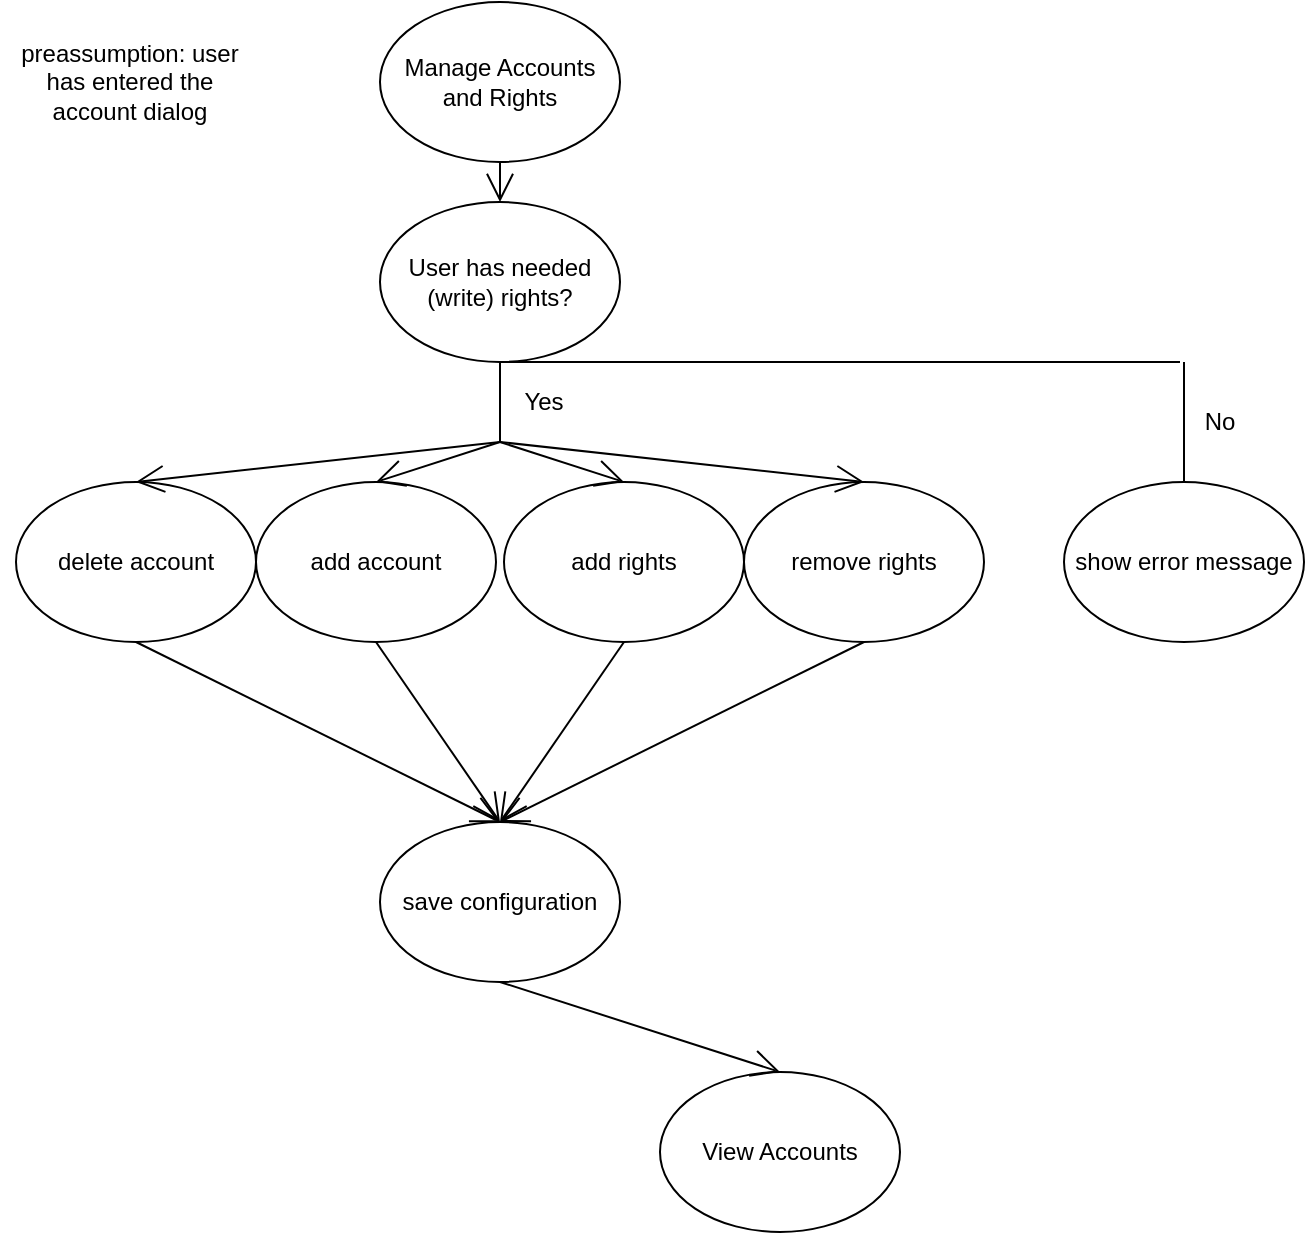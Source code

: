 <mxfile version="13.8.2" type="github">
  <diagram id="51uBncpZeKGi5nlefZB6" name="Activity_Diagram_Manage_Accounts">
    <mxGraphModel dx="1814" dy="712" grid="1" gridSize="10" guides="1" tooltips="1" connect="1" arrows="1" fold="1" page="1" pageScale="1" pageWidth="827" pageHeight="1169" math="0" shadow="0">
      <root>
        <mxCell id="MIjQvJClVpNPJ3KCYoKW-0" />
        <mxCell id="MIjQvJClVpNPJ3KCYoKW-1" parent="MIjQvJClVpNPJ3KCYoKW-0" />
        <mxCell id="uPn5avV3h4MO-AuFN-KD-0" value="Manage Accounts and Rights" style="ellipse;whiteSpace=wrap;html=1;" parent="MIjQvJClVpNPJ3KCYoKW-1" vertex="1">
          <mxGeometry x="220" y="10" width="120" height="80" as="geometry" />
        </mxCell>
        <mxCell id="uPn5avV3h4MO-AuFN-KD-1" value="add account" style="ellipse;whiteSpace=wrap;html=1;" parent="MIjQvJClVpNPJ3KCYoKW-1" vertex="1">
          <mxGeometry x="158" y="250" width="120" height="80" as="geometry" />
        </mxCell>
        <mxCell id="uPn5avV3h4MO-AuFN-KD-2" value="add rights" style="ellipse;whiteSpace=wrap;html=1;" parent="MIjQvJClVpNPJ3KCYoKW-1" vertex="1">
          <mxGeometry x="282" y="250" width="120" height="80" as="geometry" />
        </mxCell>
        <mxCell id="uPn5avV3h4MO-AuFN-KD-3" value="delete account" style="ellipse;whiteSpace=wrap;html=1;" parent="MIjQvJClVpNPJ3KCYoKW-1" vertex="1">
          <mxGeometry x="38" y="250" width="120" height="80" as="geometry" />
        </mxCell>
        <mxCell id="uPn5avV3h4MO-AuFN-KD-4" value="save configuration" style="ellipse;whiteSpace=wrap;html=1;" parent="MIjQvJClVpNPJ3KCYoKW-1" vertex="1">
          <mxGeometry x="220" y="420" width="120" height="80" as="geometry" />
        </mxCell>
        <mxCell id="uPn5avV3h4MO-AuFN-KD-5" value="remove rights" style="ellipse;whiteSpace=wrap;html=1;" parent="MIjQvJClVpNPJ3KCYoKW-1" vertex="1">
          <mxGeometry x="402" y="250" width="120" height="80" as="geometry" />
        </mxCell>
        <mxCell id="uPn5avV3h4MO-AuFN-KD-6" value="show error message" style="ellipse;whiteSpace=wrap;html=1;" parent="MIjQvJClVpNPJ3KCYoKW-1" vertex="1">
          <mxGeometry x="562" y="250" width="120" height="80" as="geometry" />
        </mxCell>
        <mxCell id="uPn5avV3h4MO-AuFN-KD-7" value="User has needed (write) rights?" style="ellipse;whiteSpace=wrap;html=1;" parent="MIjQvJClVpNPJ3KCYoKW-1" vertex="1">
          <mxGeometry x="220" y="110" width="120" height="80" as="geometry" />
        </mxCell>
        <object label="" id="uPn5avV3h4MO-AuFN-KD-61">
          <mxCell style="endArrow=none;html=1;exitX=0.5;exitY=1;exitDx=0;exitDy=0;" parent="MIjQvJClVpNPJ3KCYoKW-1" source="uPn5avV3h4MO-AuFN-KD-7" edge="1">
            <mxGeometry width="50" height="50" relative="1" as="geometry">
              <mxPoint x="360" y="360" as="sourcePoint" />
              <mxPoint x="280" y="230" as="targetPoint" />
            </mxGeometry>
          </mxCell>
        </object>
        <mxCell id="uPn5avV3h4MO-AuFN-KD-62" value="Yes" style="text;html=1;strokeColor=none;fillColor=none;align=center;verticalAlign=middle;whiteSpace=wrap;rounded=0;" parent="MIjQvJClVpNPJ3KCYoKW-1" vertex="1">
          <mxGeometry x="282" y="200" width="40" height="20" as="geometry" />
        </mxCell>
        <mxCell id="uPn5avV3h4MO-AuFN-KD-65" value="View Accounts" style="ellipse;whiteSpace=wrap;html=1;" parent="MIjQvJClVpNPJ3KCYoKW-1" vertex="1">
          <mxGeometry x="360" y="545" width="120" height="80" as="geometry" />
        </mxCell>
        <mxCell id="uPn5avV3h4MO-AuFN-KD-66" value="No" style="text;html=1;strokeColor=none;fillColor=none;align=center;verticalAlign=middle;whiteSpace=wrap;rounded=0;" parent="MIjQvJClVpNPJ3KCYoKW-1" vertex="1">
          <mxGeometry x="620" y="210" width="40" height="20" as="geometry" />
        </mxCell>
        <object label="" id="uPn5avV3h4MO-AuFN-KD-67">
          <mxCell style="endArrow=none;html=1;exitX=0.5;exitY=1;exitDx=0;exitDy=0;" parent="MIjQvJClVpNPJ3KCYoKW-1" source="uPn5avV3h4MO-AuFN-KD-7" edge="1">
            <mxGeometry width="50" height="50" relative="1" as="geometry">
              <mxPoint x="290" y="200" as="sourcePoint" />
              <mxPoint x="620" y="190" as="targetPoint" />
            </mxGeometry>
          </mxCell>
        </object>
        <object label="" id="uPn5avV3h4MO-AuFN-KD-68">
          <mxCell style="endArrow=none;html=1;entryX=0.5;entryY=0;entryDx=0;entryDy=0;" parent="MIjQvJClVpNPJ3KCYoKW-1" target="uPn5avV3h4MO-AuFN-KD-6" edge="1">
            <mxGeometry width="50" height="50" relative="1" as="geometry">
              <mxPoint x="622" y="190" as="sourcePoint" />
              <mxPoint x="300" y="250.0" as="targetPoint" />
            </mxGeometry>
          </mxCell>
        </object>
        <mxCell id="iclMmv0nS1doL0X6kXzv-4" value="preassumption: user has entered the account dialog" style="text;html=1;strokeColor=none;fillColor=none;align=center;verticalAlign=middle;whiteSpace=wrap;rounded=0;" parent="MIjQvJClVpNPJ3KCYoKW-1" vertex="1">
          <mxGeometry x="30" y="40" width="130" height="20" as="geometry" />
        </mxCell>
        <mxCell id="p34XB6w_5d02TTt5RTTD-2" value="" style="endArrow=open;endFill=1;endSize=12;html=1;exitX=0.5;exitY=1;exitDx=0;exitDy=0;entryX=0.5;entryY=0;entryDx=0;entryDy=0;" edge="1" parent="MIjQvJClVpNPJ3KCYoKW-1" source="uPn5avV3h4MO-AuFN-KD-0" target="uPn5avV3h4MO-AuFN-KD-7">
          <mxGeometry width="160" relative="1" as="geometry">
            <mxPoint x="650" y="320" as="sourcePoint" />
            <mxPoint x="810" y="320" as="targetPoint" />
          </mxGeometry>
        </mxCell>
        <mxCell id="p34XB6w_5d02TTt5RTTD-3" value="" style="endArrow=open;endFill=1;endSize=12;html=1;entryX=0.5;entryY=0;entryDx=0;entryDy=0;" edge="1" parent="MIjQvJClVpNPJ3KCYoKW-1" target="uPn5avV3h4MO-AuFN-KD-3">
          <mxGeometry width="160" relative="1" as="geometry">
            <mxPoint x="280" y="230" as="sourcePoint" />
            <mxPoint x="810" y="320" as="targetPoint" />
          </mxGeometry>
        </mxCell>
        <mxCell id="p34XB6w_5d02TTt5RTTD-4" value="" style="endArrow=open;endFill=1;endSize=12;html=1;entryX=0.5;entryY=0;entryDx=0;entryDy=0;" edge="1" parent="MIjQvJClVpNPJ3KCYoKW-1" target="uPn5avV3h4MO-AuFN-KD-1">
          <mxGeometry width="160" relative="1" as="geometry">
            <mxPoint x="280" y="230" as="sourcePoint" />
            <mxPoint x="108.0" y="260.0" as="targetPoint" />
          </mxGeometry>
        </mxCell>
        <mxCell id="p34XB6w_5d02TTt5RTTD-5" value="" style="endArrow=open;endFill=1;endSize=12;html=1;entryX=0.5;entryY=0;entryDx=0;entryDy=0;" edge="1" parent="MIjQvJClVpNPJ3KCYoKW-1" target="uPn5avV3h4MO-AuFN-KD-2">
          <mxGeometry width="160" relative="1" as="geometry">
            <mxPoint x="280" y="230" as="sourcePoint" />
            <mxPoint x="118.0" y="270.0" as="targetPoint" />
          </mxGeometry>
        </mxCell>
        <mxCell id="p34XB6w_5d02TTt5RTTD-6" value="" style="endArrow=open;endFill=1;endSize=12;html=1;entryX=0.5;entryY=0;entryDx=0;entryDy=0;" edge="1" parent="MIjQvJClVpNPJ3KCYoKW-1" target="uPn5avV3h4MO-AuFN-KD-5">
          <mxGeometry width="160" relative="1" as="geometry">
            <mxPoint x="280" y="230" as="sourcePoint" />
            <mxPoint x="560" y="40.0" as="targetPoint" />
          </mxGeometry>
        </mxCell>
        <mxCell id="p34XB6w_5d02TTt5RTTD-9" value="" style="endArrow=open;endFill=1;endSize=12;html=1;entryX=0.5;entryY=0;entryDx=0;entryDy=0;exitX=0.5;exitY=1;exitDx=0;exitDy=0;" edge="1" parent="MIjQvJClVpNPJ3KCYoKW-1" source="uPn5avV3h4MO-AuFN-KD-3" target="uPn5avV3h4MO-AuFN-KD-4">
          <mxGeometry width="160" relative="1" as="geometry">
            <mxPoint x="320" y="270.0" as="sourcePoint" />
            <mxPoint x="138.0" y="290.0" as="targetPoint" />
          </mxGeometry>
        </mxCell>
        <mxCell id="p34XB6w_5d02TTt5RTTD-10" value="" style="endArrow=open;endFill=1;endSize=12;html=1;exitX=0.5;exitY=1;exitDx=0;exitDy=0;" edge="1" parent="MIjQvJClVpNPJ3KCYoKW-1" source="uPn5avV3h4MO-AuFN-KD-1">
          <mxGeometry width="160" relative="1" as="geometry">
            <mxPoint x="330" y="280.0" as="sourcePoint" />
            <mxPoint x="280" y="420" as="targetPoint" />
          </mxGeometry>
        </mxCell>
        <mxCell id="p34XB6w_5d02TTt5RTTD-11" value="" style="endArrow=open;endFill=1;endSize=12;html=1;exitX=0.5;exitY=1;exitDx=0;exitDy=0;" edge="1" parent="MIjQvJClVpNPJ3KCYoKW-1" source="uPn5avV3h4MO-AuFN-KD-2">
          <mxGeometry width="160" relative="1" as="geometry">
            <mxPoint x="340" y="290.0" as="sourcePoint" />
            <mxPoint x="280" y="420" as="targetPoint" />
          </mxGeometry>
        </mxCell>
        <mxCell id="p34XB6w_5d02TTt5RTTD-12" value="" style="endArrow=open;endFill=1;endSize=12;html=1;exitX=0.5;exitY=1;exitDx=0;exitDy=0;" edge="1" parent="MIjQvJClVpNPJ3KCYoKW-1" source="uPn5avV3h4MO-AuFN-KD-5">
          <mxGeometry width="160" relative="1" as="geometry">
            <mxPoint x="350" y="300" as="sourcePoint" />
            <mxPoint x="280" y="420" as="targetPoint" />
          </mxGeometry>
        </mxCell>
        <mxCell id="p34XB6w_5d02TTt5RTTD-13" value="" style="endArrow=open;endFill=1;endSize=12;html=1;entryX=0.5;entryY=0;entryDx=0;entryDy=0;exitX=0.5;exitY=1;exitDx=0;exitDy=0;" edge="1" parent="MIjQvJClVpNPJ3KCYoKW-1" source="uPn5avV3h4MO-AuFN-KD-4" target="uPn5avV3h4MO-AuFN-KD-65">
          <mxGeometry width="160" relative="1" as="geometry">
            <mxPoint x="360" y="310.0" as="sourcePoint" />
            <mxPoint x="178.0" y="330.0" as="targetPoint" />
          </mxGeometry>
        </mxCell>
      </root>
    </mxGraphModel>
  </diagram>
</mxfile>
